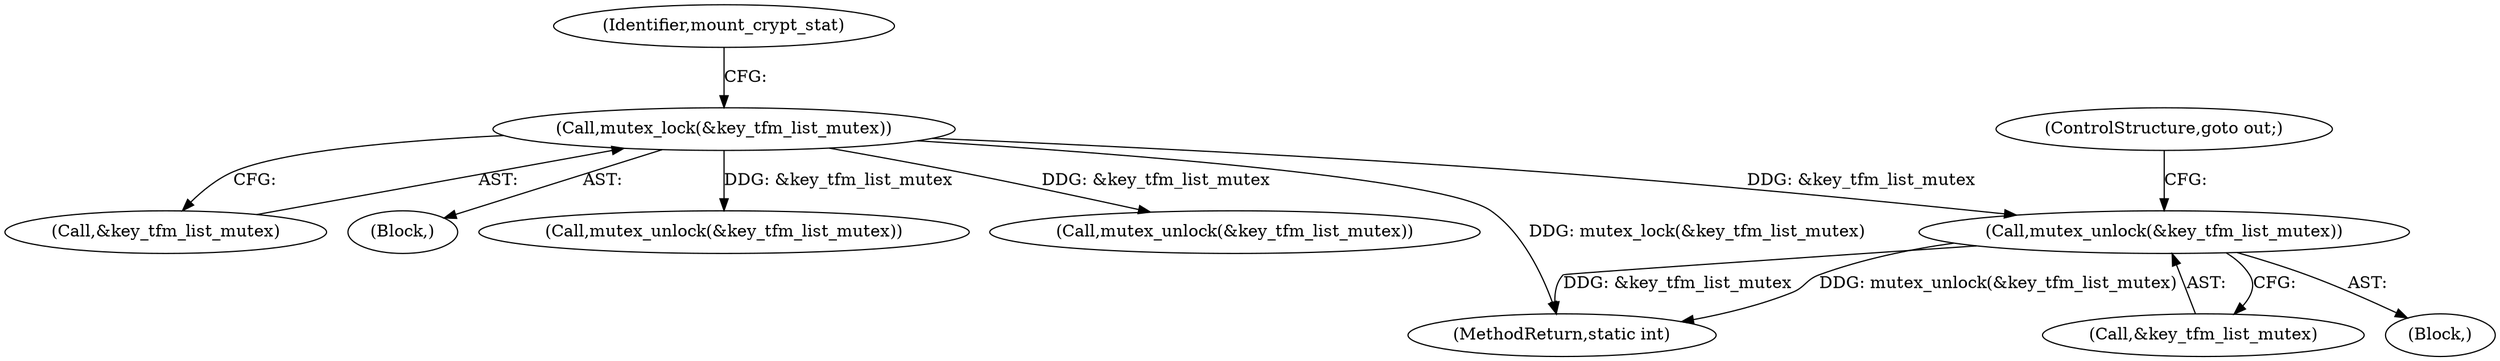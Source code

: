 digraph "0_linux_764355487ea220fdc2faf128d577d7f679b91f97_0@API" {
"1000544" [label="(Call,mutex_unlock(&key_tfm_list_mutex))"];
"1000481" [label="(Call,mutex_lock(&key_tfm_list_mutex))"];
"1000545" [label="(Call,&key_tfm_list_mutex)"];
"1000482" [label="(Call,&key_tfm_list_mutex)"];
"1000104" [label="(Block,)"];
"1000547" [label="(ControlStructure,goto out;)"];
"1000481" [label="(Call,mutex_lock(&key_tfm_list_mutex))"];
"1000509" [label="(Call,mutex_unlock(&key_tfm_list_mutex))"];
"1000548" [label="(Call,mutex_unlock(&key_tfm_list_mutex))"];
"1000544" [label="(Call,mutex_unlock(&key_tfm_list_mutex))"];
"1000560" [label="(MethodReturn,static int)"];
"1000488" [label="(Identifier,mount_crypt_stat)"];
"1000539" [label="(Block,)"];
"1000544" -> "1000539"  [label="AST: "];
"1000544" -> "1000545"  [label="CFG: "];
"1000545" -> "1000544"  [label="AST: "];
"1000547" -> "1000544"  [label="CFG: "];
"1000544" -> "1000560"  [label="DDG: &key_tfm_list_mutex"];
"1000544" -> "1000560"  [label="DDG: mutex_unlock(&key_tfm_list_mutex)"];
"1000481" -> "1000544"  [label="DDG: &key_tfm_list_mutex"];
"1000481" -> "1000104"  [label="AST: "];
"1000481" -> "1000482"  [label="CFG: "];
"1000482" -> "1000481"  [label="AST: "];
"1000488" -> "1000481"  [label="CFG: "];
"1000481" -> "1000560"  [label="DDG: mutex_lock(&key_tfm_list_mutex)"];
"1000481" -> "1000509"  [label="DDG: &key_tfm_list_mutex"];
"1000481" -> "1000548"  [label="DDG: &key_tfm_list_mutex"];
}
